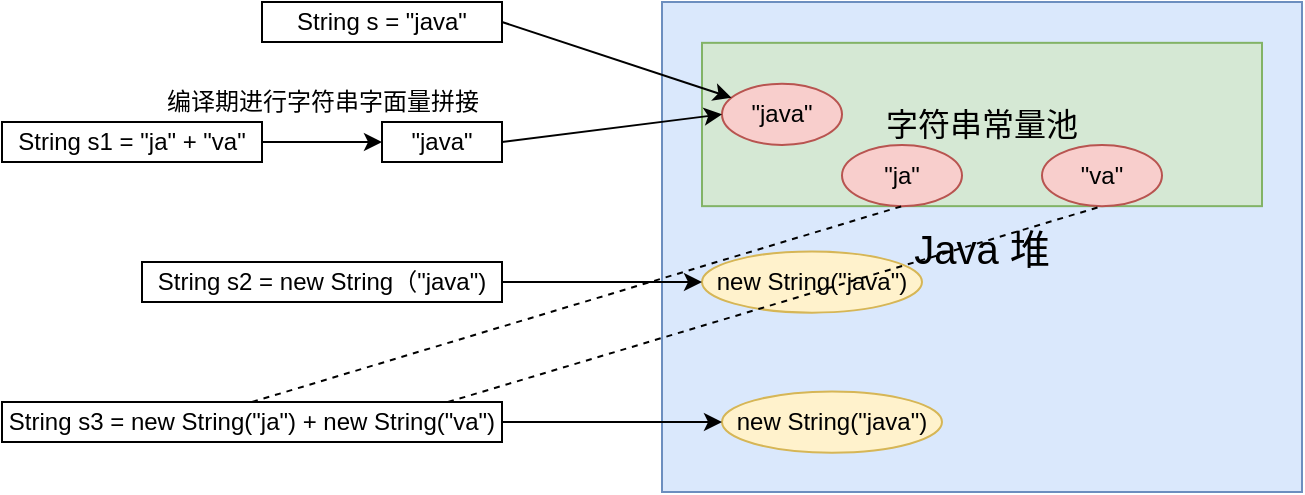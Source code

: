 <mxfile version="13.9.9" type="device"><diagram id="dK5gNNorotfiQpNMtylf" name="第 1 页"><mxGraphModel dx="1038" dy="607" grid="1" gridSize="10" guides="1" tooltips="1" connect="1" arrows="1" fold="1" page="1" pageScale="1" pageWidth="827" pageHeight="1169" math="0" shadow="0"><root><mxCell id="0"/><mxCell id="1" parent="0"/><mxCell id="jWbap26LchD9otdb2Cvp-2" value="String s1 = &quot;ja&quot; + &quot;va&quot;" style="rounded=0;whiteSpace=wrap;html=1;" parent="1" vertex="1"><mxGeometry x="150" y="400" width="130" height="20" as="geometry"/></mxCell><mxCell id="jWbap26LchD9otdb2Cvp-3" value="" style="endArrow=classic;html=1;exitX=1;exitY=0.5;exitDx=0;exitDy=0;entryX=0;entryY=0.5;entryDx=0;entryDy=0;" parent="1" source="jWbap26LchD9otdb2Cvp-2" target="jWbap26LchD9otdb2Cvp-5" edge="1"><mxGeometry width="50" height="50" relative="1" as="geometry"><mxPoint x="390" y="340" as="sourcePoint"/><mxPoint x="340" y="430" as="targetPoint"/></mxGeometry></mxCell><mxCell id="jWbap26LchD9otdb2Cvp-5" value="&quot;java&quot;" style="rounded=0;whiteSpace=wrap;html=1;" parent="1" vertex="1"><mxGeometry x="340" y="400" width="60" height="20" as="geometry"/></mxCell><mxCell id="jWbap26LchD9otdb2Cvp-6" value="String s = &quot;java&quot;" style="rounded=0;whiteSpace=wrap;html=1;" parent="1" vertex="1"><mxGeometry x="280" y="340" width="120" height="20" as="geometry"/></mxCell><mxCell id="rOa5mEu-NM5gbw0rnyC8-2" value="编译期进行字符串字面量拼接" style="text;html=1;align=center;verticalAlign=middle;resizable=0;points=[];autosize=1;" parent="1" vertex="1"><mxGeometry x="225" y="380" width="170" height="20" as="geometry"/></mxCell><mxCell id="rOa5mEu-NM5gbw0rnyC8-4" value="" style="group" parent="1" vertex="1" connectable="0"><mxGeometry x="480" y="340" width="320" height="245" as="geometry"/></mxCell><mxCell id="jWbap26LchD9otdb2Cvp-7" value="&lt;font style=&quot;font-size: 20px&quot;&gt;Java 堆&lt;/font&gt;" style="rounded=0;whiteSpace=wrap;html=1;fillColor=#dae8fc;strokeColor=#6c8ebf;" parent="rOa5mEu-NM5gbw0rnyC8-4" vertex="1"><mxGeometry width="320" height="245.0" as="geometry"/></mxCell><mxCell id="jWbap26LchD9otdb2Cvp-8" value="&lt;font style=&quot;font-size: 16px&quot;&gt;字符串常量池&lt;/font&gt;" style="rounded=0;whiteSpace=wrap;html=1;fillColor=#d5e8d4;strokeColor=#82b366;" parent="rOa5mEu-NM5gbw0rnyC8-4" vertex="1"><mxGeometry x="20" y="20.417" width="280" height="81.667" as="geometry"/></mxCell><mxCell id="jWbap26LchD9otdb2Cvp-10" value="&quot;java&quot;" style="ellipse;whiteSpace=wrap;html=1;fillColor=#f8cecc;strokeColor=#b85450;" parent="rOa5mEu-NM5gbw0rnyC8-4" vertex="1"><mxGeometry x="30" y="40.833" width="60" height="30.625" as="geometry"/></mxCell><mxCell id="rOa5mEu-NM5gbw0rnyC8-7" value="new String(&quot;java&quot;)" style="ellipse;whiteSpace=wrap;html=1;fillColor=#fff2cc;strokeColor=#d6b656;" parent="rOa5mEu-NM5gbw0rnyC8-4" vertex="1"><mxGeometry x="20" y="124.685" width="110" height="30.625" as="geometry"/></mxCell><mxCell id="rOa5mEu-NM5gbw0rnyC8-18" value="&quot;va&quot;" style="ellipse;whiteSpace=wrap;html=1;fillColor=#f8cecc;strokeColor=#b85450;" parent="rOa5mEu-NM5gbw0rnyC8-4" vertex="1"><mxGeometry x="190" y="71.453" width="60" height="30.625" as="geometry"/></mxCell><mxCell id="rOa5mEu-NM5gbw0rnyC8-17" value="&quot;ja&quot;" style="ellipse;whiteSpace=wrap;html=1;fillColor=#f8cecc;strokeColor=#b85450;" parent="rOa5mEu-NM5gbw0rnyC8-4" vertex="1"><mxGeometry x="90" y="71.458" width="60" height="30.625" as="geometry"/></mxCell><mxCell id="rOa5mEu-NM5gbw0rnyC8-20" value="new String(&quot;java&quot;)" style="ellipse;whiteSpace=wrap;html=1;fillColor=#fff2cc;strokeColor=#d6b656;" parent="rOa5mEu-NM5gbw0rnyC8-4" vertex="1"><mxGeometry x="30" y="194.692" width="110" height="30.625" as="geometry"/></mxCell><mxCell id="jWbap26LchD9otdb2Cvp-12" value="" style="endArrow=classic;html=1;exitX=1;exitY=0.5;exitDx=0;exitDy=0;entryX=0;entryY=0.5;entryDx=0;entryDy=0;" parent="1" source="jWbap26LchD9otdb2Cvp-5" target="jWbap26LchD9otdb2Cvp-10" edge="1"><mxGeometry width="50" height="50" relative="1" as="geometry"><mxPoint x="390" y="320" as="sourcePoint"/><mxPoint x="440" y="270" as="targetPoint"/></mxGeometry></mxCell><mxCell id="jWbap26LchD9otdb2Cvp-9" value="" style="endArrow=classic;html=1;exitX=1;exitY=0.5;exitDx=0;exitDy=0;" parent="1" source="jWbap26LchD9otdb2Cvp-6" target="jWbap26LchD9otdb2Cvp-10" edge="1"><mxGeometry width="50" height="50" relative="1" as="geometry"><mxPoint x="390" y="320" as="sourcePoint"/><mxPoint x="440" y="270" as="targetPoint"/></mxGeometry></mxCell><mxCell id="rOa5mEu-NM5gbw0rnyC8-6" value="String s2 = new String（&quot;java&quot;)" style="rounded=0;whiteSpace=wrap;html=1;" parent="1" vertex="1"><mxGeometry x="220" y="470" width="180" height="20" as="geometry"/></mxCell><mxCell id="rOa5mEu-NM5gbw0rnyC8-9" value="" style="endArrow=classic;html=1;entryX=0;entryY=0.5;entryDx=0;entryDy=0;exitX=1;exitY=0.5;exitDx=0;exitDy=0;" parent="1" source="rOa5mEu-NM5gbw0rnyC8-6" target="rOa5mEu-NM5gbw0rnyC8-7" edge="1"><mxGeometry width="50" height="50" relative="1" as="geometry"><mxPoint x="390" y="320" as="sourcePoint"/><mxPoint x="440" y="270" as="targetPoint"/></mxGeometry></mxCell><mxCell id="rOa5mEu-NM5gbw0rnyC8-11" value="String s3 = new String(&quot;ja&quot;) + new String(&quot;va&quot;)" style="rounded=0;whiteSpace=wrap;html=1;" parent="1" vertex="1"><mxGeometry x="150" y="540" width="250" height="20" as="geometry"/></mxCell><mxCell id="rOa5mEu-NM5gbw0rnyC8-21" value="" style="endArrow=classic;html=1;entryX=0;entryY=0.5;entryDx=0;entryDy=0;exitX=1;exitY=0.5;exitDx=0;exitDy=0;" parent="1" source="rOa5mEu-NM5gbw0rnyC8-11" target="rOa5mEu-NM5gbw0rnyC8-20" edge="1"><mxGeometry width="50" height="50" relative="1" as="geometry"><mxPoint x="390" y="320" as="sourcePoint"/><mxPoint x="440" y="270" as="targetPoint"/></mxGeometry></mxCell><mxCell id="48PwkuzYMEKaXMGerqGo-3" value="" style="endArrow=none;dashed=1;html=1;exitX=0.5;exitY=0;exitDx=0;exitDy=0;entryX=0.5;entryY=1;entryDx=0;entryDy=0;" edge="1" parent="1" source="rOa5mEu-NM5gbw0rnyC8-11" target="rOa5mEu-NM5gbw0rnyC8-17"><mxGeometry width="50" height="50" relative="1" as="geometry"><mxPoint x="390" y="540" as="sourcePoint"/><mxPoint x="440" y="490" as="targetPoint"/></mxGeometry></mxCell><mxCell id="48PwkuzYMEKaXMGerqGo-4" value="" style="endArrow=none;dashed=1;html=1;entryX=0.5;entryY=1;entryDx=0;entryDy=0;" edge="1" parent="1" target="rOa5mEu-NM5gbw0rnyC8-18"><mxGeometry width="50" height="50" relative="1" as="geometry"><mxPoint x="373" y="540" as="sourcePoint"/><mxPoint x="440" y="490" as="targetPoint"/></mxGeometry></mxCell></root></mxGraphModel></diagram></mxfile>